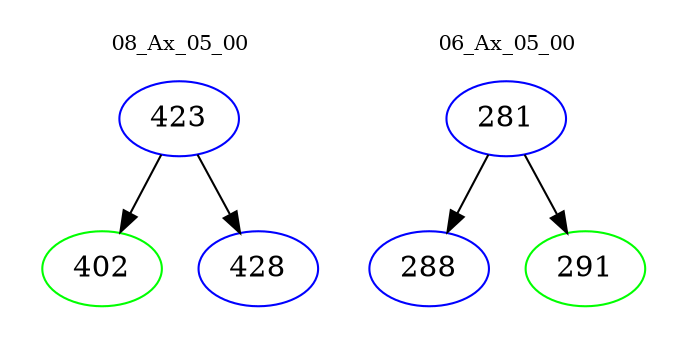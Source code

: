 digraph{
subgraph cluster_0 {
color = white
label = "08_Ax_05_00";
fontsize=10;
T0_423 [label="423", color="blue"]
T0_423 -> T0_402 [color="black"]
T0_402 [label="402", color="green"]
T0_423 -> T0_428 [color="black"]
T0_428 [label="428", color="blue"]
}
subgraph cluster_1 {
color = white
label = "06_Ax_05_00";
fontsize=10;
T1_281 [label="281", color="blue"]
T1_281 -> T1_288 [color="black"]
T1_288 [label="288", color="blue"]
T1_281 -> T1_291 [color="black"]
T1_291 [label="291", color="green"]
}
}
